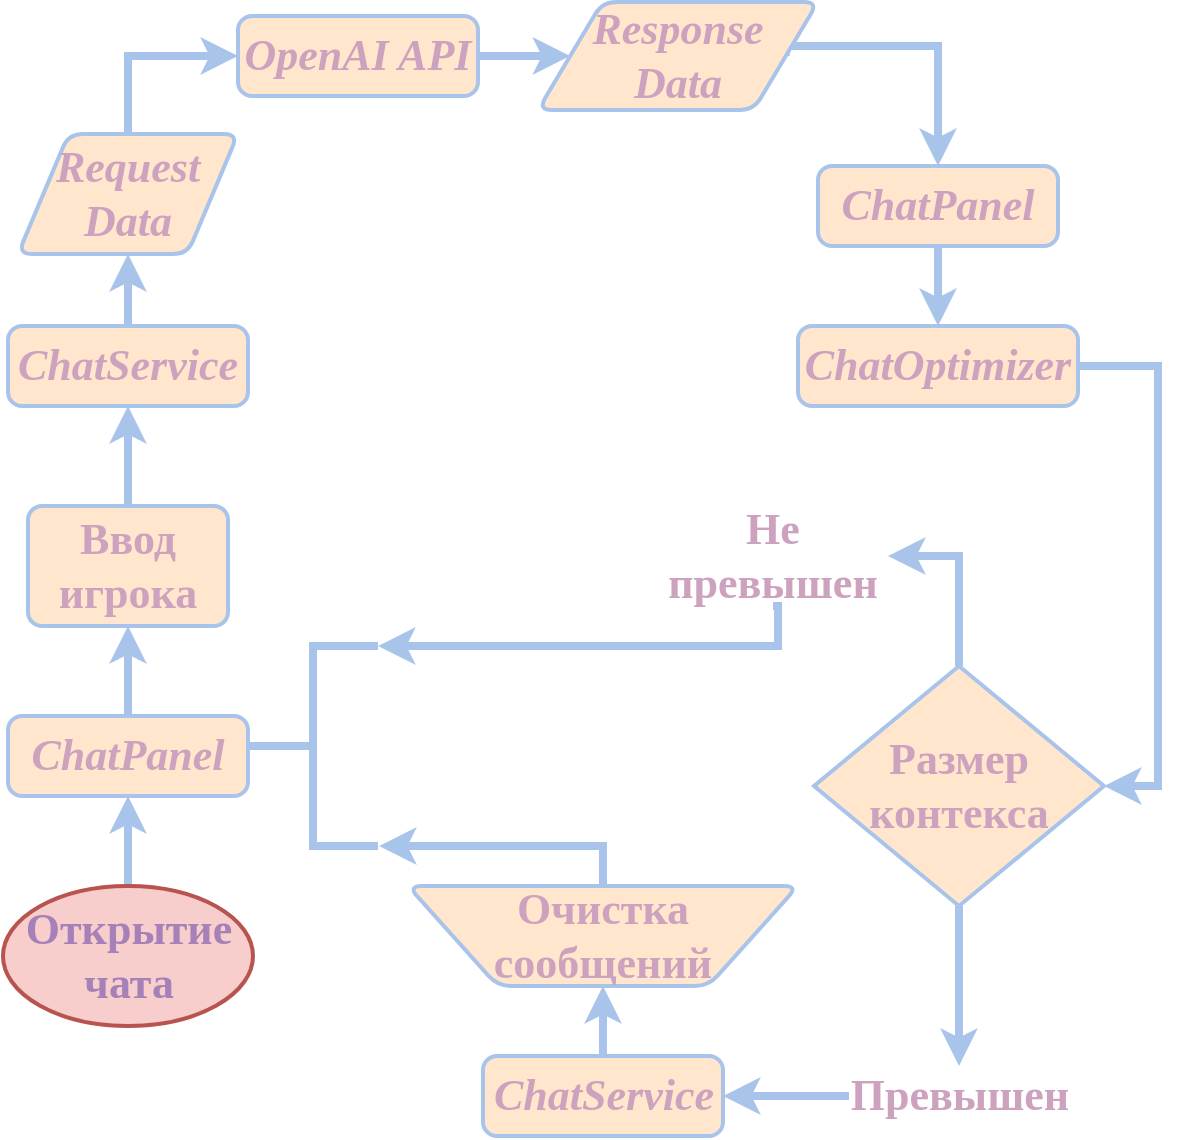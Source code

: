 <mxfile version="24.5.4" type="device">
  <diagram name="Страница — 1" id="r_NQvA_FgwxbnGx7e0oy">
    <mxGraphModel dx="-201" dy="862" grid="1" gridSize="10" guides="1" tooltips="1" connect="1" arrows="1" fold="1" page="1" pageScale="1" pageWidth="1169" pageHeight="827" math="0" shadow="0">
      <root>
        <mxCell id="0" />
        <mxCell id="1" parent="0" />
        <mxCell id="GrrmxFpAsFqfiXudQxEy-64" style="edgeStyle=orthogonalEdgeStyle;curved=0;rounded=0;orthogonalLoop=1;jettySize=auto;html=1;exitX=0.5;exitY=0;exitDx=0;exitDy=0;entryX=0.5;entryY=1;entryDx=0;entryDy=0;strokeColor=#A9C4EB;strokeWidth=4;align=center;verticalAlign=middle;fontFamily=Helvetica;fontSize=11;fontColor=default;labelBackgroundColor=default;endArrow=classic;" edge="1" parent="1" source="GrrmxFpAsFqfiXudQxEy-38" target="GrrmxFpAsFqfiXudQxEy-39">
          <mxGeometry relative="1" as="geometry" />
        </mxCell>
        <mxCell id="GrrmxFpAsFqfiXudQxEy-38" value="Ввод игрока" style="rounded=1;whiteSpace=wrap;html=1;absoluteArcSize=1;arcSize=14;strokeWidth=2;fillColor=#ffe6cc;strokeColor=#A9C4EB;fontSize=22;align=center;verticalAlign=middle;fontFamily=Times New Roman;fontStyle=1;fontColor=#CDA2BE;" vertex="1" parent="1">
          <mxGeometry x="1215" y="540" width="100" height="60" as="geometry" />
        </mxCell>
        <mxCell id="GrrmxFpAsFqfiXudQxEy-50" style="edgeStyle=orthogonalEdgeStyle;curved=0;rounded=0;orthogonalLoop=1;jettySize=auto;html=1;exitX=0.5;exitY=0;exitDx=0;exitDy=0;entryX=0.5;entryY=1;entryDx=0;entryDy=0;strokeColor=#A9C4EB;strokeWidth=4;align=center;verticalAlign=middle;fontFamily=Helvetica;fontSize=11;fontColor=default;labelBackgroundColor=default;endArrow=classic;" edge="1" parent="1" source="GrrmxFpAsFqfiXudQxEy-39" target="GrrmxFpAsFqfiXudQxEy-43">
          <mxGeometry relative="1" as="geometry" />
        </mxCell>
        <mxCell id="GrrmxFpAsFqfiXudQxEy-39" value="ChatService" style="rounded=1;whiteSpace=wrap;html=1;absoluteArcSize=1;arcSize=14;strokeWidth=2;fillColor=#ffe6cc;strokeColor=#A9C4EB;fontSize=22;align=center;verticalAlign=middle;fontFamily=Times New Roman;fontStyle=3;fontColor=#CDA2BE;" vertex="1" parent="1">
          <mxGeometry x="1205" y="450" width="120" height="40" as="geometry" />
        </mxCell>
        <mxCell id="GrrmxFpAsFqfiXudQxEy-46" style="edgeStyle=orthogonalEdgeStyle;curved=0;rounded=0;orthogonalLoop=1;jettySize=auto;html=1;exitX=0.5;exitY=0;exitDx=0;exitDy=0;entryX=0;entryY=0.5;entryDx=0;entryDy=0;strokeColor=#A9C4EB;strokeWidth=4;align=center;verticalAlign=middle;fontFamily=Helvetica;fontSize=11;fontColor=default;labelBackgroundColor=default;endArrow=classic;" edge="1" parent="1" source="GrrmxFpAsFqfiXudQxEy-43" target="GrrmxFpAsFqfiXudQxEy-45">
          <mxGeometry relative="1" as="geometry" />
        </mxCell>
        <mxCell id="GrrmxFpAsFqfiXudQxEy-43" value="&lt;div&gt;Request&lt;/div&gt;&lt;div&gt;Data&lt;/div&gt;" style="shape=parallelogram;html=1;strokeWidth=2;perimeter=parallelogramPerimeter;whiteSpace=wrap;rounded=1;arcSize=14;size=0.23;strokeColor=#A9C4EB;align=center;verticalAlign=middle;fontFamily=Times New Roman;fontSize=22;fontColor=#CDA2BE;fontStyle=3;fillColor=#ffe6cc;" vertex="1" parent="1">
          <mxGeometry x="1210" y="354" width="110" height="60" as="geometry" />
        </mxCell>
        <mxCell id="GrrmxFpAsFqfiXudQxEy-76" style="edgeStyle=orthogonalEdgeStyle;curved=0;rounded=0;orthogonalLoop=1;jettySize=auto;html=1;exitX=1;exitY=0.5;exitDx=0;exitDy=0;entryX=0;entryY=0.5;entryDx=0;entryDy=0;strokeColor=#A9C4EB;strokeWidth=4;align=center;verticalAlign=middle;fontFamily=Helvetica;fontSize=11;fontColor=default;labelBackgroundColor=default;endArrow=classic;" edge="1" parent="1" source="GrrmxFpAsFqfiXudQxEy-45" target="GrrmxFpAsFqfiXudQxEy-48">
          <mxGeometry relative="1" as="geometry" />
        </mxCell>
        <mxCell id="GrrmxFpAsFqfiXudQxEy-45" value="OpenAI API" style="rounded=1;whiteSpace=wrap;html=1;absoluteArcSize=1;arcSize=14;strokeWidth=2;fillColor=#ffe6cc;strokeColor=#A9C4EB;fontSize=22;align=center;verticalAlign=middle;fontFamily=Times New Roman;fontStyle=3;fontColor=#CDA2BE;" vertex="1" parent="1">
          <mxGeometry x="1320" y="295" width="120" height="40" as="geometry" />
        </mxCell>
        <mxCell id="GrrmxFpAsFqfiXudQxEy-78" style="edgeStyle=orthogonalEdgeStyle;curved=0;rounded=0;orthogonalLoop=1;jettySize=auto;html=1;exitX=1;exitY=0.5;exitDx=0;exitDy=0;entryX=0.5;entryY=0;entryDx=0;entryDy=0;strokeColor=#A9C4EB;strokeWidth=4;align=center;verticalAlign=middle;fontFamily=Helvetica;fontSize=11;fontColor=default;labelBackgroundColor=default;endArrow=classic;" edge="1" parent="1" source="GrrmxFpAsFqfiXudQxEy-48" target="GrrmxFpAsFqfiXudQxEy-54">
          <mxGeometry relative="1" as="geometry">
            <Array as="points">
              <mxPoint x="1594" y="310" />
              <mxPoint x="1670" y="310" />
            </Array>
          </mxGeometry>
        </mxCell>
        <mxCell id="GrrmxFpAsFqfiXudQxEy-48" value="Response&lt;div&gt;Data&lt;/div&gt;" style="shape=parallelogram;html=1;strokeWidth=2;perimeter=parallelogramPerimeter;whiteSpace=wrap;rounded=1;arcSize=14;size=0.23;strokeColor=#A9C4EB;align=center;verticalAlign=middle;fontFamily=Times New Roman;fontSize=22;fontColor=#CDA2BE;fontStyle=3;fillColor=#ffe6cc;" vertex="1" parent="1">
          <mxGeometry x="1470" y="288" width="140" height="54" as="geometry" />
        </mxCell>
        <mxCell id="GrrmxFpAsFqfiXudQxEy-65" style="edgeStyle=orthogonalEdgeStyle;curved=0;rounded=0;orthogonalLoop=1;jettySize=auto;html=1;exitX=0.5;exitY=0;exitDx=0;exitDy=0;entryX=0.5;entryY=1;entryDx=0;entryDy=0;strokeColor=#A9C4EB;strokeWidth=4;align=center;verticalAlign=middle;fontFamily=Helvetica;fontSize=11;fontColor=default;labelBackgroundColor=default;endArrow=classic;" edge="1" parent="1" source="GrrmxFpAsFqfiXudQxEy-51" target="GrrmxFpAsFqfiXudQxEy-38">
          <mxGeometry relative="1" as="geometry" />
        </mxCell>
        <mxCell id="GrrmxFpAsFqfiXudQxEy-51" value="ChatPanel" style="rounded=1;whiteSpace=wrap;html=1;absoluteArcSize=1;arcSize=14;strokeWidth=2;fillColor=#ffe6cc;strokeColor=#A9C4EB;fontSize=22;align=center;verticalAlign=middle;fontFamily=Times New Roman;fontStyle=3;fontColor=#CDA2BE;" vertex="1" parent="1">
          <mxGeometry x="1205" y="645" width="120" height="40" as="geometry" />
        </mxCell>
        <mxCell id="GrrmxFpAsFqfiXudQxEy-79" style="edgeStyle=orthogonalEdgeStyle;curved=0;rounded=0;orthogonalLoop=1;jettySize=auto;html=1;exitX=0.5;exitY=1;exitDx=0;exitDy=0;strokeColor=#A9C4EB;strokeWidth=4;align=center;verticalAlign=middle;fontFamily=Helvetica;fontSize=11;fontColor=default;labelBackgroundColor=default;endArrow=classic;" edge="1" parent="1" source="GrrmxFpAsFqfiXudQxEy-54" target="GrrmxFpAsFqfiXudQxEy-56">
          <mxGeometry relative="1" as="geometry" />
        </mxCell>
        <mxCell id="GrrmxFpAsFqfiXudQxEy-54" value="ChatPanel" style="rounded=1;whiteSpace=wrap;html=1;absoluteArcSize=1;arcSize=14;strokeWidth=2;fillColor=#ffe6cc;strokeColor=#A9C4EB;fontSize=22;align=center;verticalAlign=middle;fontFamily=Times New Roman;fontStyle=3;fontColor=#CDA2BE;" vertex="1" parent="1">
          <mxGeometry x="1610" y="370" width="120" height="40" as="geometry" />
        </mxCell>
        <mxCell id="GrrmxFpAsFqfiXudQxEy-56" value="ChatOptimizer" style="rounded=1;whiteSpace=wrap;html=1;absoluteArcSize=1;arcSize=14;strokeWidth=2;fillColor=#ffe6cc;strokeColor=#A9C4EB;fontSize=22;align=center;verticalAlign=middle;fontFamily=Times New Roman;fontStyle=3;fontColor=#CDA2BE;" vertex="1" parent="1">
          <mxGeometry x="1600" y="450" width="140" height="40" as="geometry" />
        </mxCell>
        <mxCell id="GrrmxFpAsFqfiXudQxEy-83" style="edgeStyle=orthogonalEdgeStyle;curved=0;rounded=0;orthogonalLoop=1;jettySize=auto;html=1;exitX=0.5;exitY=1;exitDx=0;exitDy=0;exitPerimeter=0;entryX=0.5;entryY=0;entryDx=0;entryDy=0;strokeColor=#A9C4EB;strokeWidth=4;align=center;verticalAlign=middle;fontFamily=Helvetica;fontSize=11;fontColor=default;labelBackgroundColor=default;endArrow=classic;" edge="1" parent="1" source="GrrmxFpAsFqfiXudQxEy-62" target="GrrmxFpAsFqfiXudQxEy-66">
          <mxGeometry relative="1" as="geometry" />
        </mxCell>
        <mxCell id="GrrmxFpAsFqfiXudQxEy-92" style="edgeStyle=orthogonalEdgeStyle;curved=0;rounded=0;orthogonalLoop=1;jettySize=auto;html=1;exitX=0.5;exitY=0;exitDx=0;exitDy=0;exitPerimeter=0;entryX=1;entryY=0.5;entryDx=0;entryDy=0;strokeColor=#A9C4EB;strokeWidth=4;align=center;verticalAlign=middle;fontFamily=Helvetica;fontSize=11;fontColor=default;labelBackgroundColor=default;endArrow=classic;" edge="1" parent="1" source="GrrmxFpAsFqfiXudQxEy-62" target="GrrmxFpAsFqfiXudQxEy-67">
          <mxGeometry relative="1" as="geometry" />
        </mxCell>
        <mxCell id="GrrmxFpAsFqfiXudQxEy-62" value="Размер контекса" style="strokeWidth=2;html=1;shape=mxgraph.flowchart.decision;whiteSpace=wrap;rounded=1;strokeColor=#A9C4EB;align=center;verticalAlign=middle;arcSize=14;fontFamily=Times New Roman;fontSize=22;fontColor=#CDA2BE;fontStyle=1;fillColor=#ffe6cc;" vertex="1" parent="1">
          <mxGeometry x="1608" y="620" width="145" height="120" as="geometry" />
        </mxCell>
        <mxCell id="GrrmxFpAsFqfiXudQxEy-86" style="edgeStyle=orthogonalEdgeStyle;curved=0;rounded=0;orthogonalLoop=1;jettySize=auto;html=1;exitX=0;exitY=0.5;exitDx=0;exitDy=0;entryX=1;entryY=0.5;entryDx=0;entryDy=0;strokeColor=#A9C4EB;strokeWidth=4;align=center;verticalAlign=middle;fontFamily=Helvetica;fontSize=11;fontColor=default;labelBackgroundColor=default;endArrow=classic;" edge="1" parent="1" source="GrrmxFpAsFqfiXudQxEy-66" target="GrrmxFpAsFqfiXudQxEy-70">
          <mxGeometry relative="1" as="geometry" />
        </mxCell>
        <mxCell id="GrrmxFpAsFqfiXudQxEy-66" value="Превышен" style="text;html=1;align=center;verticalAlign=middle;whiteSpace=wrap;rounded=0;fontFamily=Times New Roman;fontSize=22;fontColor=#CDA2BE;fontStyle=1;" vertex="1" parent="1">
          <mxGeometry x="1625.5" y="820" width="110" height="30" as="geometry" />
        </mxCell>
        <mxCell id="GrrmxFpAsFqfiXudQxEy-67" value="Не превышен" style="text;html=1;align=center;verticalAlign=middle;whiteSpace=wrap;rounded=0;fontFamily=Times New Roman;fontSize=22;fontColor=#CDA2BE;fontStyle=1;" vertex="1" parent="1">
          <mxGeometry x="1530" y="540" width="115" height="50" as="geometry" />
        </mxCell>
        <mxCell id="GrrmxFpAsFqfiXudQxEy-89" style="edgeStyle=orthogonalEdgeStyle;curved=0;rounded=0;orthogonalLoop=1;jettySize=auto;html=1;exitX=0.5;exitY=0;exitDx=0;exitDy=0;strokeColor=#A9C4EB;strokeWidth=4;align=center;verticalAlign=middle;fontFamily=Helvetica;fontSize=11;fontColor=default;labelBackgroundColor=default;endArrow=classic;" edge="1" parent="1" source="GrrmxFpAsFqfiXudQxEy-68">
          <mxGeometry relative="1" as="geometry">
            <mxPoint x="1390" y="710" as="targetPoint" />
          </mxGeometry>
        </mxCell>
        <mxCell id="GrrmxFpAsFqfiXudQxEy-68" value="Очистка&lt;div&gt;сообщений&lt;/div&gt;" style="verticalLabelPosition=middle;verticalAlign=middle;html=1;shape=trapezoid;perimeter=trapezoidPerimeter;whiteSpace=wrap;size=0.23;arcSize=14;flipV=1;labelPosition=center;align=center;fontFamily=Times New Roman;fontSize=22;fontColor=#CDA2BE;labelBackgroundColor=none;rounded=1;strokeColor=#A9C4EB;strokeWidth=2;fontStyle=1;fillColor=#ffe6cc;" vertex="1" parent="1">
          <mxGeometry x="1405" y="730" width="195" height="50" as="geometry" />
        </mxCell>
        <mxCell id="GrrmxFpAsFqfiXudQxEy-87" style="edgeStyle=orthogonalEdgeStyle;curved=0;rounded=0;orthogonalLoop=1;jettySize=auto;html=1;exitX=0.5;exitY=0;exitDx=0;exitDy=0;entryX=0.5;entryY=1;entryDx=0;entryDy=0;strokeColor=#A9C4EB;strokeWidth=4;align=center;verticalAlign=middle;fontFamily=Helvetica;fontSize=11;fontColor=default;labelBackgroundColor=default;endArrow=classic;" edge="1" parent="1" source="GrrmxFpAsFqfiXudQxEy-70" target="GrrmxFpAsFqfiXudQxEy-68">
          <mxGeometry relative="1" as="geometry" />
        </mxCell>
        <mxCell id="GrrmxFpAsFqfiXudQxEy-70" value="ChatService" style="rounded=1;whiteSpace=wrap;html=1;absoluteArcSize=1;arcSize=14;strokeWidth=2;fillColor=#ffe6cc;strokeColor=#A9C4EB;fontSize=22;align=center;verticalAlign=middle;fontFamily=Times New Roman;fontStyle=3;fontColor=#CDA2BE;" vertex="1" parent="1">
          <mxGeometry x="1442.5" y="815" width="120" height="40" as="geometry" />
        </mxCell>
        <mxCell id="GrrmxFpAsFqfiXudQxEy-80" style="edgeStyle=orthogonalEdgeStyle;curved=0;rounded=0;orthogonalLoop=1;jettySize=auto;html=1;exitX=1;exitY=0.5;exitDx=0;exitDy=0;entryX=1;entryY=0.5;entryDx=0;entryDy=0;entryPerimeter=0;strokeColor=#A9C4EB;strokeWidth=4;align=center;verticalAlign=middle;fontFamily=Helvetica;fontSize=11;fontColor=default;labelBackgroundColor=default;endArrow=classic;" edge="1" parent="1" source="GrrmxFpAsFqfiXudQxEy-56" target="GrrmxFpAsFqfiXudQxEy-62">
          <mxGeometry relative="1" as="geometry">
            <Array as="points">
              <mxPoint x="1780" y="470" />
              <mxPoint x="1780" y="680" />
            </Array>
          </mxGeometry>
        </mxCell>
        <mxCell id="GrrmxFpAsFqfiXudQxEy-81" value="" style="strokeWidth=4;html=1;shape=mxgraph.flowchart.annotation_2;align=center;labelPosition=right;pointerEvents=1;fontFamily=Helvetica;fontSize=11;fontColor=default;labelBackgroundColor=default;rounded=0;strokeColor=#A9C4EB;verticalAlign=middle;" vertex="1" parent="1">
          <mxGeometry x="1325" y="610" width="65" height="100" as="geometry" />
        </mxCell>
        <mxCell id="GrrmxFpAsFqfiXudQxEy-91" style="edgeStyle=orthogonalEdgeStyle;curved=0;rounded=0;orthogonalLoop=1;jettySize=auto;html=1;exitX=0.5;exitY=1;exitDx=0;exitDy=0;entryX=1;entryY=0;entryDx=0;entryDy=0;entryPerimeter=0;strokeColor=#A9C4EB;strokeWidth=4;align=center;verticalAlign=middle;fontFamily=Helvetica;fontSize=11;fontColor=default;labelBackgroundColor=default;endArrow=classic;" edge="1" parent="1" source="GrrmxFpAsFqfiXudQxEy-67" target="GrrmxFpAsFqfiXudQxEy-81">
          <mxGeometry relative="1" as="geometry">
            <Array as="points">
              <mxPoint x="1590" y="590" />
              <mxPoint x="1590" y="610" />
            </Array>
          </mxGeometry>
        </mxCell>
        <mxCell id="GrrmxFpAsFqfiXudQxEy-94" style="edgeStyle=orthogonalEdgeStyle;curved=0;rounded=0;orthogonalLoop=1;jettySize=auto;html=1;exitX=0.5;exitY=0;exitDx=0;exitDy=0;exitPerimeter=0;entryX=0.5;entryY=1;entryDx=0;entryDy=0;strokeColor=#A9C4EB;strokeWidth=4;align=center;verticalAlign=middle;fontFamily=Helvetica;fontSize=11;fontColor=default;labelBackgroundColor=default;endArrow=classic;" edge="1" parent="1" source="GrrmxFpAsFqfiXudQxEy-93" target="GrrmxFpAsFqfiXudQxEy-51">
          <mxGeometry relative="1" as="geometry" />
        </mxCell>
        <mxCell id="GrrmxFpAsFqfiXudQxEy-93" value="Открытие чата" style="strokeWidth=2;html=1;shape=mxgraph.flowchart.start_1;whiteSpace=wrap;fontSize=22;fillColor=#f8cecc;strokeColor=#b85450;fontColor=#A680B8;fontFamily=Times New Roman;fontStyle=1" vertex="1" parent="1">
          <mxGeometry x="1202.5" y="730" width="125" height="70" as="geometry" />
        </mxCell>
      </root>
    </mxGraphModel>
  </diagram>
</mxfile>
